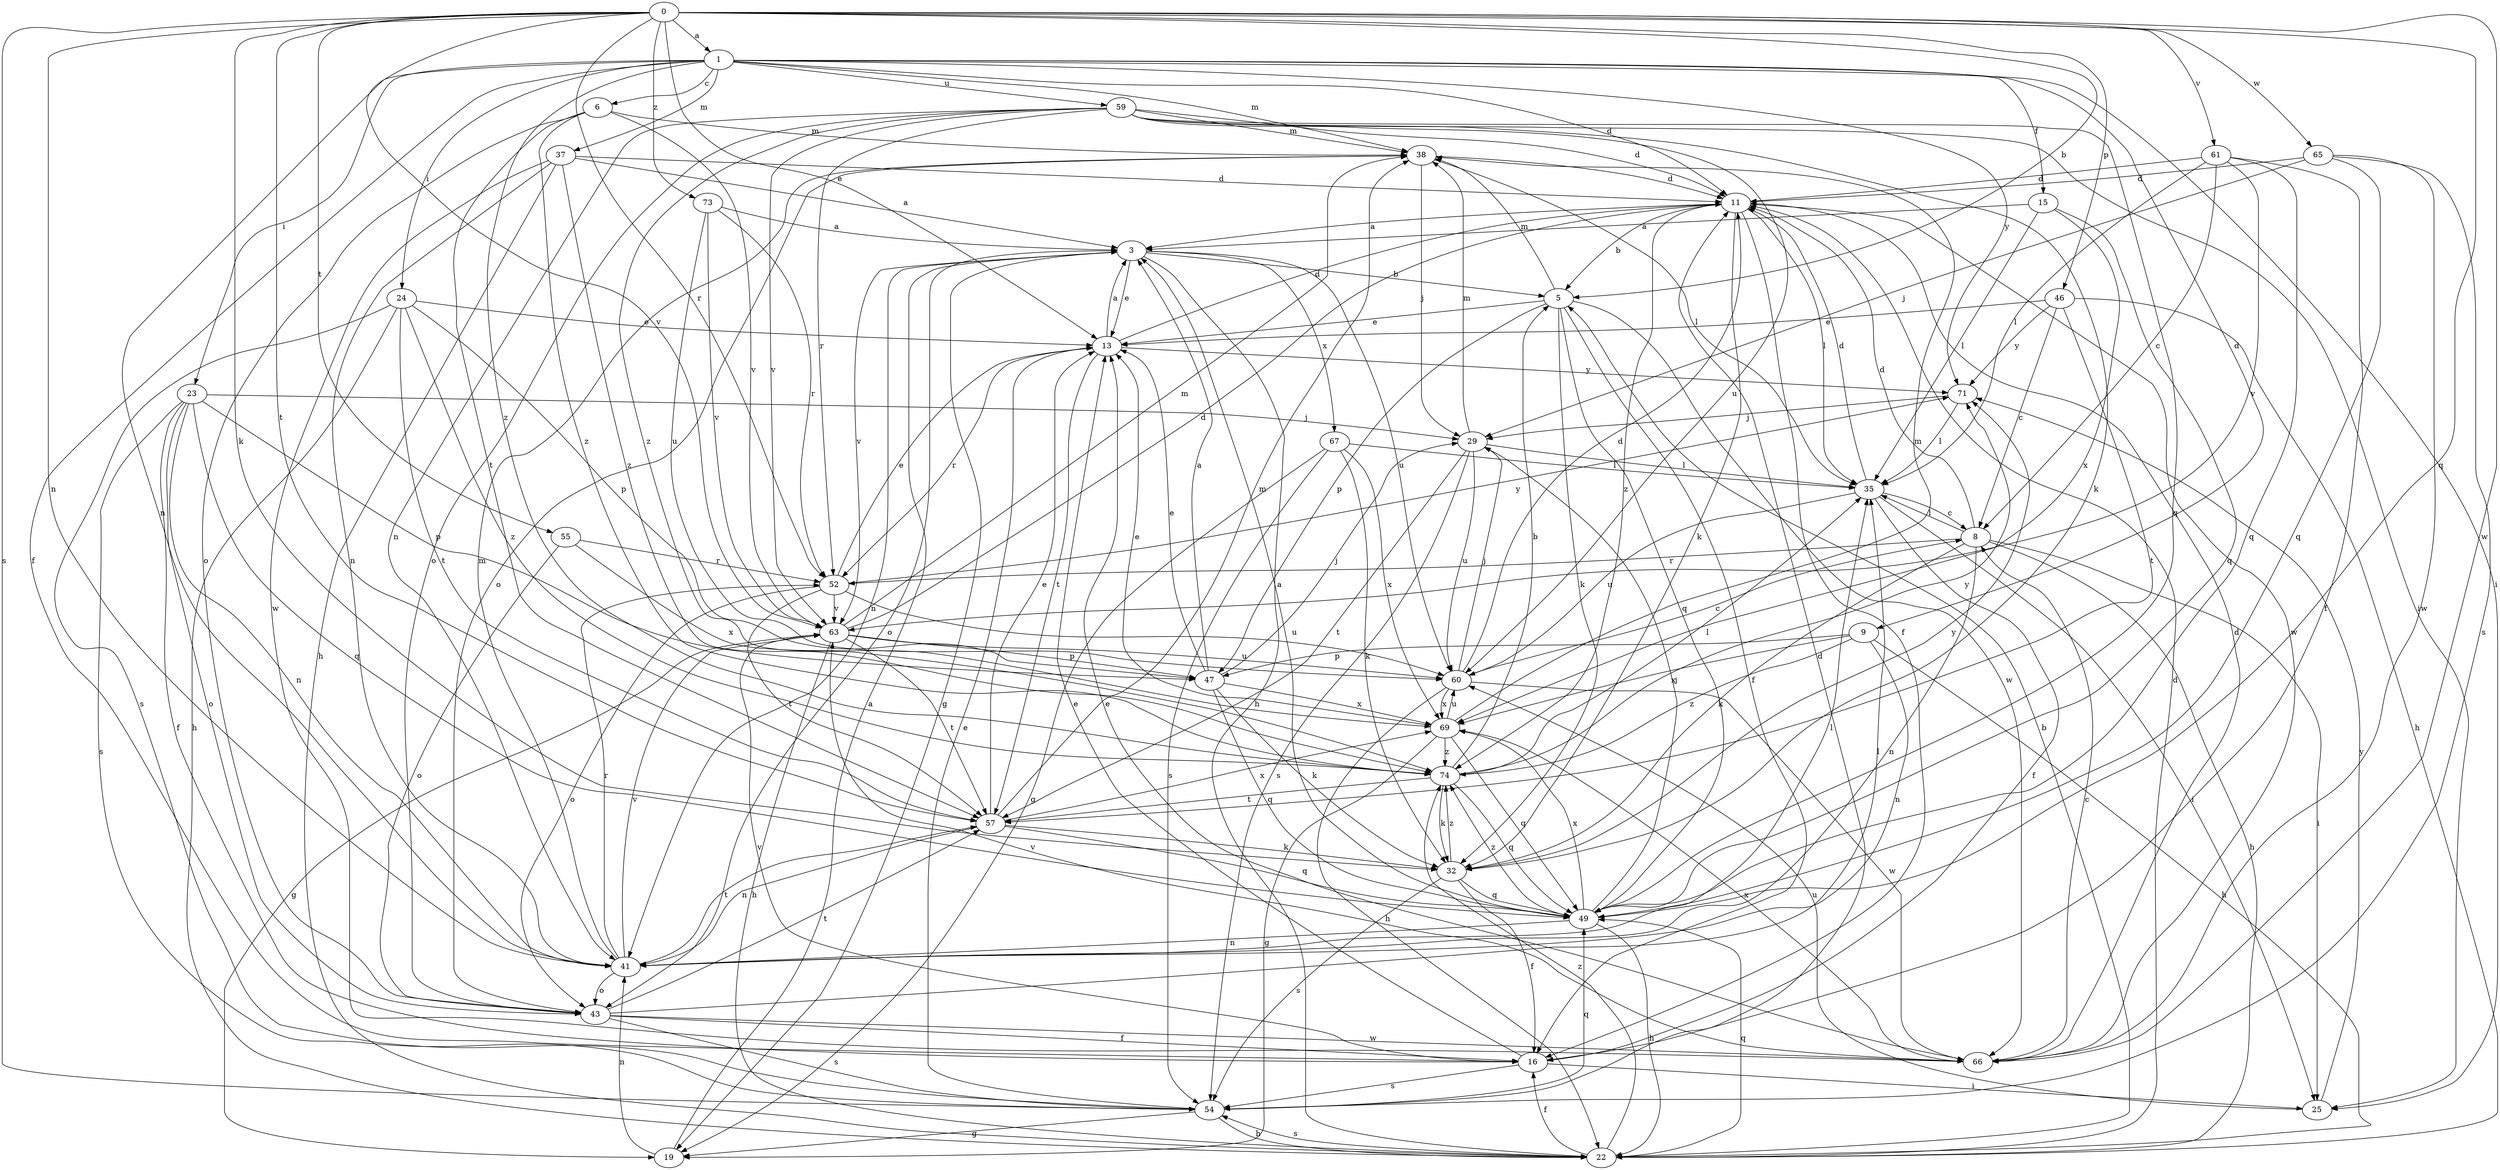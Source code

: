 strict digraph  {
0;
1;
3;
5;
6;
8;
9;
11;
13;
15;
16;
19;
22;
23;
24;
25;
29;
32;
35;
37;
38;
41;
43;
46;
47;
49;
52;
54;
55;
57;
59;
60;
61;
63;
65;
66;
67;
69;
71;
73;
74;
0 -> 1  [label=a];
0 -> 5  [label=b];
0 -> 13  [label=e];
0 -> 32  [label=k];
0 -> 41  [label=n];
0 -> 46  [label=p];
0 -> 49  [label=q];
0 -> 52  [label=r];
0 -> 54  [label=s];
0 -> 55  [label=t];
0 -> 57  [label=t];
0 -> 61  [label=v];
0 -> 63  [label=v];
0 -> 65  [label=w];
0 -> 66  [label=w];
0 -> 73  [label=z];
1 -> 6  [label=c];
1 -> 9  [label=d];
1 -> 11  [label=d];
1 -> 15  [label=f];
1 -> 16  [label=f];
1 -> 23  [label=i];
1 -> 24  [label=i];
1 -> 25  [label=i];
1 -> 37  [label=m];
1 -> 38  [label=m];
1 -> 41  [label=n];
1 -> 59  [label=u];
1 -> 71  [label=y];
1 -> 74  [label=z];
3 -> 5  [label=b];
3 -> 13  [label=e];
3 -> 19  [label=g];
3 -> 22  [label=h];
3 -> 41  [label=n];
3 -> 43  [label=o];
3 -> 60  [label=u];
3 -> 63  [label=v];
3 -> 67  [label=x];
5 -> 13  [label=e];
5 -> 16  [label=f];
5 -> 32  [label=k];
5 -> 38  [label=m];
5 -> 47  [label=p];
5 -> 49  [label=q];
5 -> 66  [label=w];
6 -> 38  [label=m];
6 -> 43  [label=o];
6 -> 57  [label=t];
6 -> 63  [label=v];
6 -> 74  [label=z];
8 -> 11  [label=d];
8 -> 22  [label=h];
8 -> 25  [label=i];
8 -> 32  [label=k];
8 -> 35  [label=l];
8 -> 41  [label=n];
8 -> 52  [label=r];
9 -> 22  [label=h];
9 -> 41  [label=n];
9 -> 47  [label=p];
9 -> 69  [label=x];
9 -> 74  [label=z];
11 -> 3  [label=a];
11 -> 5  [label=b];
11 -> 16  [label=f];
11 -> 32  [label=k];
11 -> 35  [label=l];
11 -> 66  [label=w];
11 -> 74  [label=z];
13 -> 3  [label=a];
13 -> 11  [label=d];
13 -> 52  [label=r];
13 -> 57  [label=t];
13 -> 71  [label=y];
15 -> 3  [label=a];
15 -> 35  [label=l];
15 -> 49  [label=q];
15 -> 69  [label=x];
16 -> 13  [label=e];
16 -> 25  [label=i];
16 -> 54  [label=s];
16 -> 63  [label=v];
19 -> 3  [label=a];
19 -> 41  [label=n];
22 -> 5  [label=b];
22 -> 11  [label=d];
22 -> 16  [label=f];
22 -> 49  [label=q];
22 -> 54  [label=s];
22 -> 74  [label=z];
23 -> 16  [label=f];
23 -> 29  [label=j];
23 -> 41  [label=n];
23 -> 43  [label=o];
23 -> 47  [label=p];
23 -> 49  [label=q];
23 -> 54  [label=s];
24 -> 13  [label=e];
24 -> 22  [label=h];
24 -> 47  [label=p];
24 -> 54  [label=s];
24 -> 57  [label=t];
24 -> 74  [label=z];
25 -> 60  [label=u];
25 -> 71  [label=y];
29 -> 35  [label=l];
29 -> 38  [label=m];
29 -> 54  [label=s];
29 -> 57  [label=t];
29 -> 60  [label=u];
32 -> 16  [label=f];
32 -> 49  [label=q];
32 -> 54  [label=s];
32 -> 71  [label=y];
32 -> 74  [label=z];
35 -> 8  [label=c];
35 -> 11  [label=d];
35 -> 16  [label=f];
35 -> 25  [label=i];
35 -> 60  [label=u];
37 -> 3  [label=a];
37 -> 11  [label=d];
37 -> 22  [label=h];
37 -> 41  [label=n];
37 -> 66  [label=w];
37 -> 74  [label=z];
38 -> 11  [label=d];
38 -> 29  [label=j];
38 -> 35  [label=l];
38 -> 43  [label=o];
41 -> 35  [label=l];
41 -> 38  [label=m];
41 -> 43  [label=o];
41 -> 52  [label=r];
41 -> 57  [label=t];
41 -> 63  [label=v];
43 -> 16  [label=f];
43 -> 35  [label=l];
43 -> 54  [label=s];
43 -> 57  [label=t];
43 -> 66  [label=w];
46 -> 8  [label=c];
46 -> 13  [label=e];
46 -> 22  [label=h];
46 -> 57  [label=t];
46 -> 71  [label=y];
47 -> 3  [label=a];
47 -> 13  [label=e];
47 -> 29  [label=j];
47 -> 32  [label=k];
47 -> 49  [label=q];
47 -> 69  [label=x];
49 -> 3  [label=a];
49 -> 22  [label=h];
49 -> 29  [label=j];
49 -> 41  [label=n];
49 -> 69  [label=x];
49 -> 74  [label=z];
52 -> 13  [label=e];
52 -> 43  [label=o];
52 -> 57  [label=t];
52 -> 60  [label=u];
52 -> 63  [label=v];
52 -> 71  [label=y];
54 -> 11  [label=d];
54 -> 13  [label=e];
54 -> 19  [label=g];
54 -> 22  [label=h];
54 -> 49  [label=q];
55 -> 43  [label=o];
55 -> 52  [label=r];
55 -> 69  [label=x];
57 -> 13  [label=e];
57 -> 32  [label=k];
57 -> 38  [label=m];
57 -> 41  [label=n];
57 -> 49  [label=q];
57 -> 69  [label=x];
59 -> 11  [label=d];
59 -> 25  [label=i];
59 -> 32  [label=k];
59 -> 38  [label=m];
59 -> 41  [label=n];
59 -> 43  [label=o];
59 -> 49  [label=q];
59 -> 52  [label=r];
59 -> 60  [label=u];
59 -> 63  [label=v];
59 -> 74  [label=z];
60 -> 8  [label=c];
60 -> 11  [label=d];
60 -> 22  [label=h];
60 -> 29  [label=j];
60 -> 66  [label=w];
60 -> 69  [label=x];
61 -> 8  [label=c];
61 -> 11  [label=d];
61 -> 16  [label=f];
61 -> 35  [label=l];
61 -> 49  [label=q];
61 -> 63  [label=v];
63 -> 11  [label=d];
63 -> 19  [label=g];
63 -> 22  [label=h];
63 -> 38  [label=m];
63 -> 47  [label=p];
63 -> 57  [label=t];
63 -> 60  [label=u];
65 -> 11  [label=d];
65 -> 29  [label=j];
65 -> 49  [label=q];
65 -> 54  [label=s];
65 -> 66  [label=w];
66 -> 8  [label=c];
66 -> 11  [label=d];
66 -> 13  [label=e];
66 -> 63  [label=v];
66 -> 69  [label=x];
67 -> 19  [label=g];
67 -> 32  [label=k];
67 -> 35  [label=l];
67 -> 54  [label=s];
67 -> 69  [label=x];
69 -> 13  [label=e];
69 -> 19  [label=g];
69 -> 38  [label=m];
69 -> 49  [label=q];
69 -> 60  [label=u];
69 -> 74  [label=z];
71 -> 29  [label=j];
71 -> 35  [label=l];
73 -> 3  [label=a];
73 -> 52  [label=r];
73 -> 60  [label=u];
73 -> 63  [label=v];
74 -> 5  [label=b];
74 -> 32  [label=k];
74 -> 35  [label=l];
74 -> 49  [label=q];
74 -> 57  [label=t];
74 -> 71  [label=y];
}
